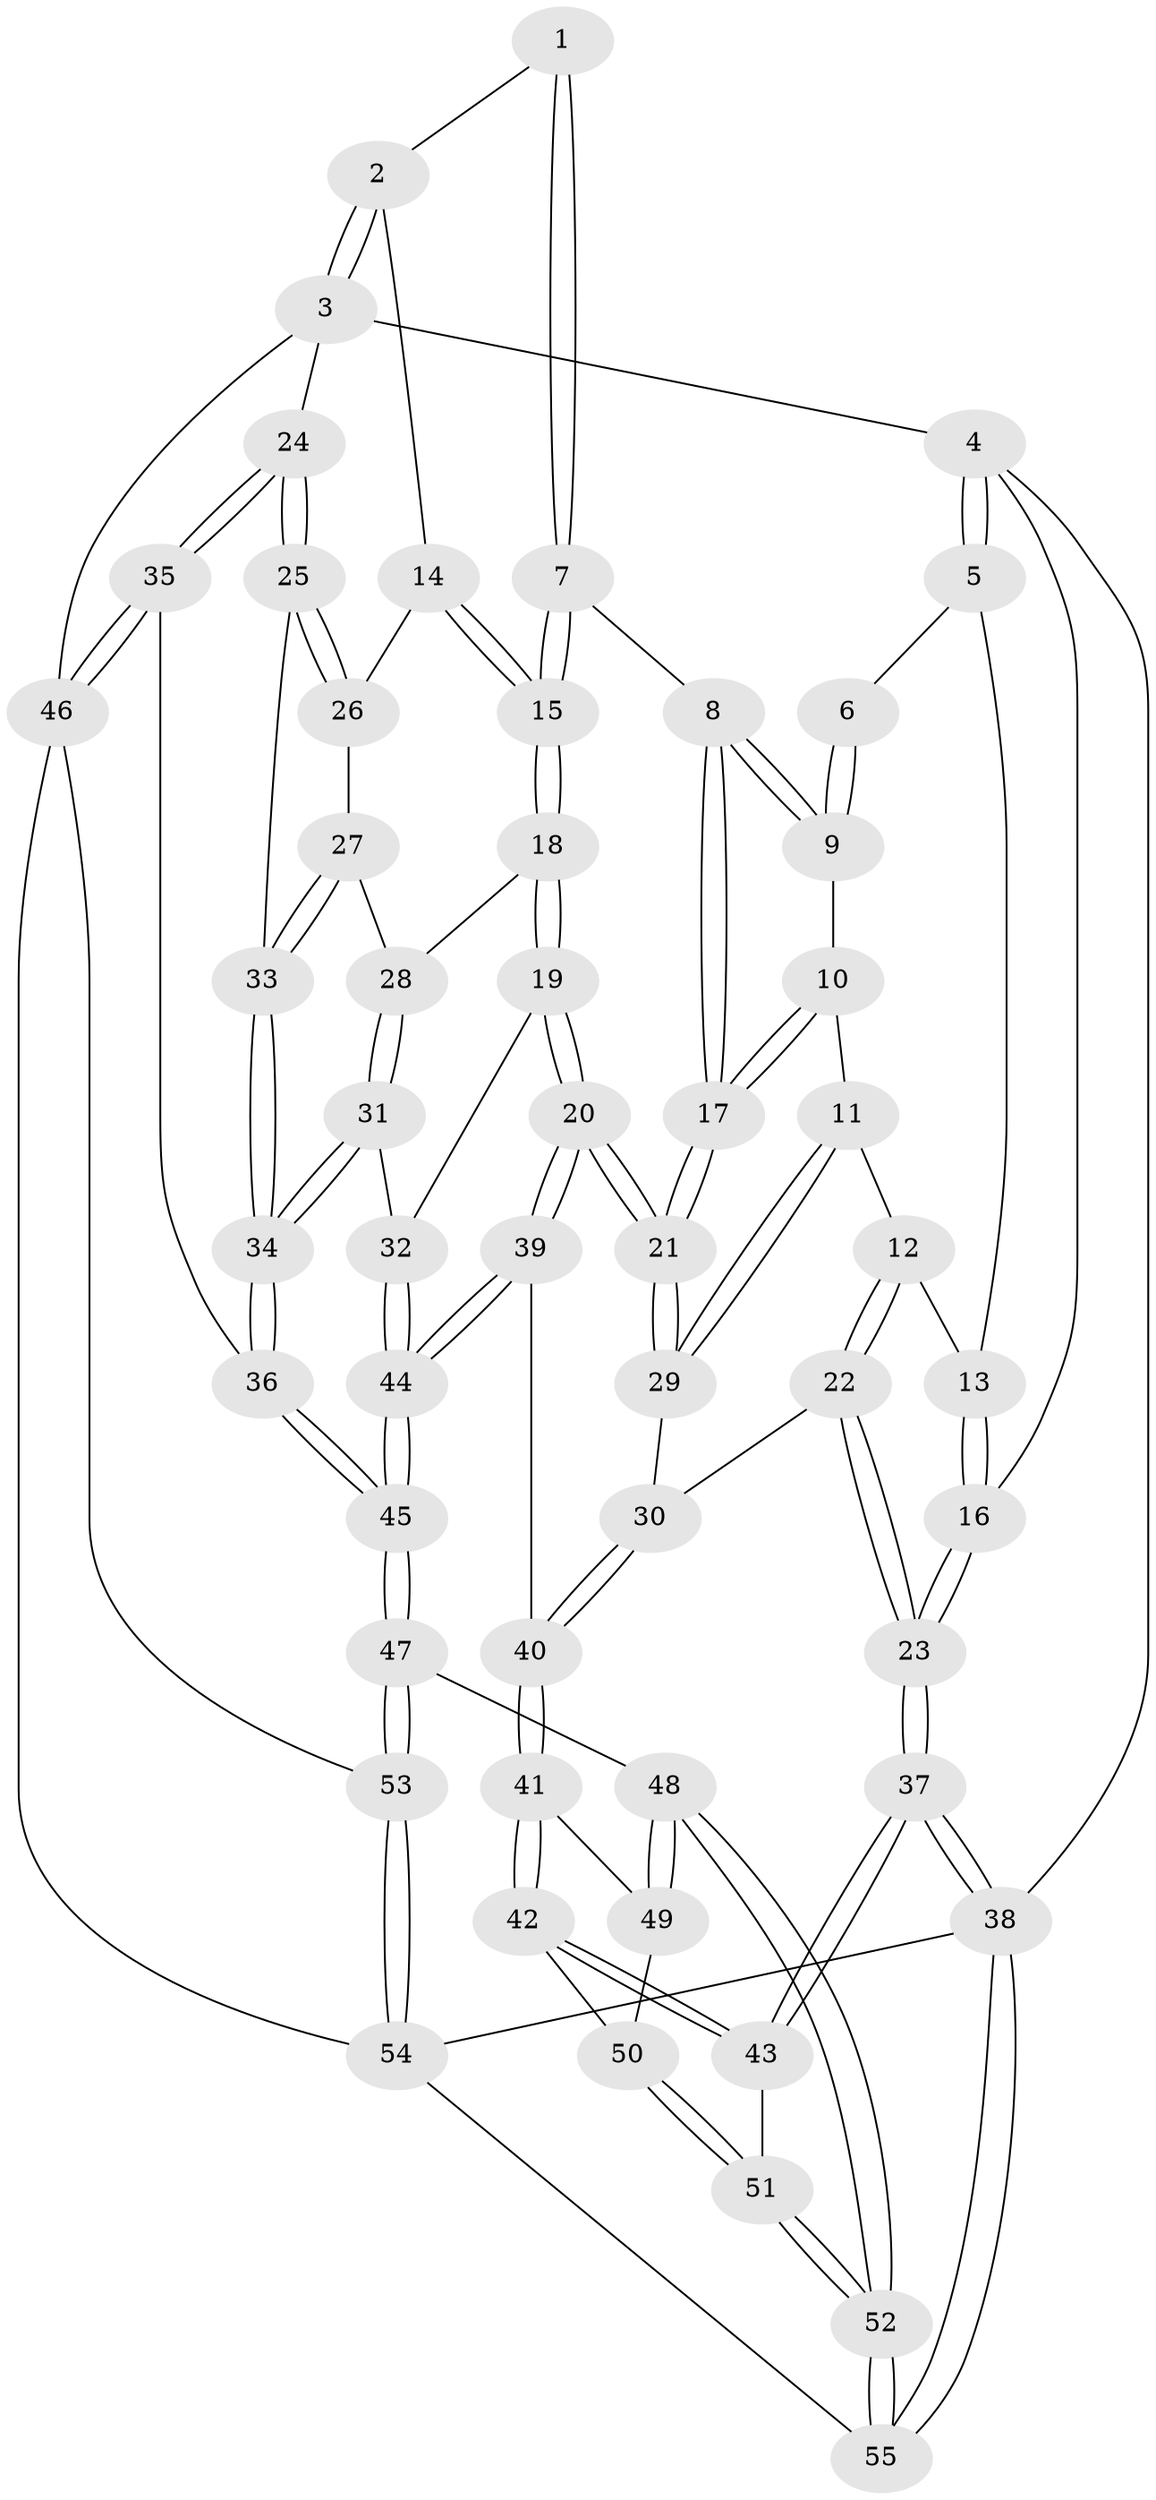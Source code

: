 // Generated by graph-tools (version 1.1) at 2025/00/03/09/25 05:00:31]
// undirected, 55 vertices, 134 edges
graph export_dot {
graph [start="1"]
  node [color=gray90,style=filled];
  1 [pos="+0.51625254168534+0"];
  2 [pos="+0.9758467499550167+0"];
  3 [pos="+1+0"];
  4 [pos="+0+0"];
  5 [pos="+0+0"];
  6 [pos="+0.16504801917330467+0"];
  7 [pos="+0.5204224102402463+0.10415306543648631"];
  8 [pos="+0.45573605947265033+0.13997419593068244"];
  9 [pos="+0.21038958703859836+0"];
  10 [pos="+0.21232249375420825+0.10646267907996924"];
  11 [pos="+0.16297326335168047+0.1827634724225926"];
  12 [pos="+0.08296117735367387+0.18555893726973305"];
  13 [pos="+0.07228581527179295+0.17729730074310432"];
  14 [pos="+0.80437227210646+0.11176696678982889"];
  15 [pos="+0.5944801396745676+0.16391810015772051"];
  16 [pos="+0+0"];
  17 [pos="+0.37790096006581525+0.22392087407084427"];
  18 [pos="+0.5951061120559208+0.18091525731449262"];
  19 [pos="+0.44347868256206596+0.4208265018721974"];
  20 [pos="+0.3734468113063309+0.4087244837354912"];
  21 [pos="+0.3678128070473391+0.39028978772501244"];
  22 [pos="+0+0.37087042675314424"];
  23 [pos="+0+0.3958811030559691"];
  24 [pos="+1+0.3904217333240778"];
  25 [pos="+0.8933490932224196+0.2797232370426425"];
  26 [pos="+0.8118933175720879+0.1342223486504192"];
  27 [pos="+0.6769301157429545+0.32028004809967686"];
  28 [pos="+0.66399948980214+0.3160574845353679"];
  29 [pos="+0.172681456764774+0.2520016239679119"];
  30 [pos="+0.06424684206670728+0.3808105236095002"];
  31 [pos="+0.5068546158128799+0.4242855233055471"];
  32 [pos="+0.44708252300174706+0.4225891857595394"];
  33 [pos="+0.7399735797171573+0.3687057796602749"];
  34 [pos="+0.7304217369845846+0.5362777097301513"];
  35 [pos="+1+0.6271134555229407"];
  36 [pos="+0.7584526245891285+0.5868956852336454"];
  37 [pos="+0+0.7440810520149398"];
  38 [pos="+0+1"];
  39 [pos="+0.2739576007104558+0.5037730972565186"];
  40 [pos="+0.2547094203509316+0.517619217839003"];
  41 [pos="+0.2546404857521584+0.5177891226492615"];
  42 [pos="+0.1241398493155141+0.6373993819140932"];
  43 [pos="+0+0.7365248373813328"];
  44 [pos="+0.5620112997846142+0.7438544971589979"];
  45 [pos="+0.5723604336933675+0.763824113946556"];
  46 [pos="+1+0.688924694125177"];
  47 [pos="+0.5703013818513306+0.7697946797801786"];
  48 [pos="+0.503760511719102+0.8084409547008012"];
  49 [pos="+0.313643657457717+0.6504499574169333"];
  50 [pos="+0.25216483454727967+0.805662367158369"];
  51 [pos="+0.2802997071442969+0.915878793045954"];
  52 [pos="+0.3433684270502495+0.9885435562325572"];
  53 [pos="+0.7578130029135971+0.9390333280749728"];
  54 [pos="+0.7626949829882942+1"];
  55 [pos="+0.33234581697548576+1"];
  1 -- 2;
  1 -- 7;
  1 -- 7;
  2 -- 3;
  2 -- 3;
  2 -- 14;
  3 -- 4;
  3 -- 24;
  3 -- 46;
  4 -- 5;
  4 -- 5;
  4 -- 16;
  4 -- 38;
  5 -- 6;
  5 -- 13;
  6 -- 9;
  6 -- 9;
  7 -- 8;
  7 -- 15;
  7 -- 15;
  8 -- 9;
  8 -- 9;
  8 -- 17;
  8 -- 17;
  9 -- 10;
  10 -- 11;
  10 -- 17;
  10 -- 17;
  11 -- 12;
  11 -- 29;
  11 -- 29;
  12 -- 13;
  12 -- 22;
  12 -- 22;
  13 -- 16;
  13 -- 16;
  14 -- 15;
  14 -- 15;
  14 -- 26;
  15 -- 18;
  15 -- 18;
  16 -- 23;
  16 -- 23;
  17 -- 21;
  17 -- 21;
  18 -- 19;
  18 -- 19;
  18 -- 28;
  19 -- 20;
  19 -- 20;
  19 -- 32;
  20 -- 21;
  20 -- 21;
  20 -- 39;
  20 -- 39;
  21 -- 29;
  21 -- 29;
  22 -- 23;
  22 -- 23;
  22 -- 30;
  23 -- 37;
  23 -- 37;
  24 -- 25;
  24 -- 25;
  24 -- 35;
  24 -- 35;
  25 -- 26;
  25 -- 26;
  25 -- 33;
  26 -- 27;
  27 -- 28;
  27 -- 33;
  27 -- 33;
  28 -- 31;
  28 -- 31;
  29 -- 30;
  30 -- 40;
  30 -- 40;
  31 -- 32;
  31 -- 34;
  31 -- 34;
  32 -- 44;
  32 -- 44;
  33 -- 34;
  33 -- 34;
  34 -- 36;
  34 -- 36;
  35 -- 36;
  35 -- 46;
  35 -- 46;
  36 -- 45;
  36 -- 45;
  37 -- 38;
  37 -- 38;
  37 -- 43;
  37 -- 43;
  38 -- 55;
  38 -- 55;
  38 -- 54;
  39 -- 40;
  39 -- 44;
  39 -- 44;
  40 -- 41;
  40 -- 41;
  41 -- 42;
  41 -- 42;
  41 -- 49;
  42 -- 43;
  42 -- 43;
  42 -- 50;
  43 -- 51;
  44 -- 45;
  44 -- 45;
  45 -- 47;
  45 -- 47;
  46 -- 53;
  46 -- 54;
  47 -- 48;
  47 -- 53;
  47 -- 53;
  48 -- 49;
  48 -- 49;
  48 -- 52;
  48 -- 52;
  49 -- 50;
  50 -- 51;
  50 -- 51;
  51 -- 52;
  51 -- 52;
  52 -- 55;
  52 -- 55;
  53 -- 54;
  53 -- 54;
  54 -- 55;
}
